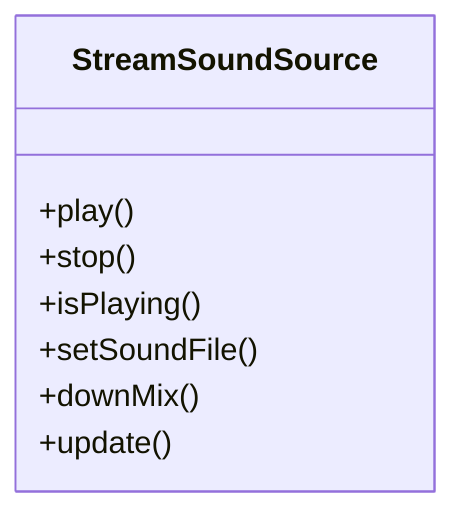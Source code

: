 classDiagram
    class StreamSoundSource {
        +play()
        +stop()
        +isPlaying()
        +setSoundFile()
        +downMix()
        +update()
    }